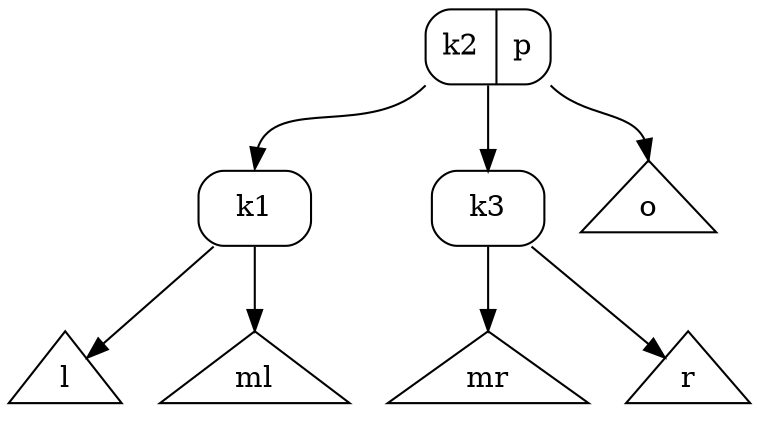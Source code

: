 digraph G {
    node [ ordering = out ];
    p [ shape = Mrecord, label = "<f1> k2|<f2> p" ];
    "p":f1 -> k1  [ tailport = sw, headport = n ];
    p -> k3 [ tailport = s ];
    "p":f2 -> o  [ tailport = se, headport = n ];
    o [ shape = triangle ];
    k1 [ shape = Mrecord ];
    k3 [ shape = Mrecord ];
    k1 -> l;
    k1 -> ml;
    k3 -> mr;
    k3 -> r;
    l  [ shape = triangle ];
    ml [ shape = triangle ];
    mr [ shape = triangle ];
    r  [ shape = triangle ];
}
